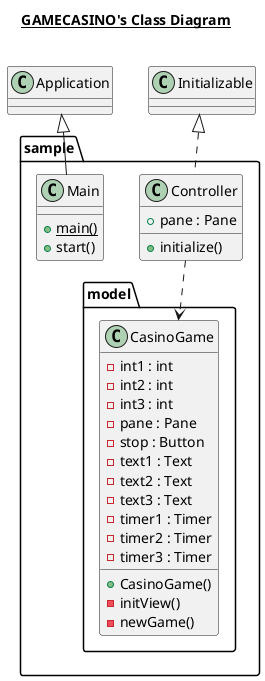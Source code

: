 @startuml

title __GAMECASINO's Class Diagram__\n

  namespace sample {
    class sample.Controller {
                    + pane : Pane
                    + initialize()
                }
                class sample.Main {
                    {static} + main()
                    + start()
                }
    namespace model {
        class sample.model.CasinoGame {
                - int1 : int
                - int2 : int
                - int3 : int
                - pane : Pane
                - stop : Button
                - text1 : Text
                - text2 : Text
                - text3 : Text
                - timer1 : Timer
                - timer2 : Timer
                - timer3 : Timer
                + CasinoGame()
                - initView()
                - newGame()
        }
    }
  }

  sample.Controller .up.|> Initializable
  sample.Main -up-|> Application
  sample.Controller ..> sample.model.CasinoGame

@enduml
